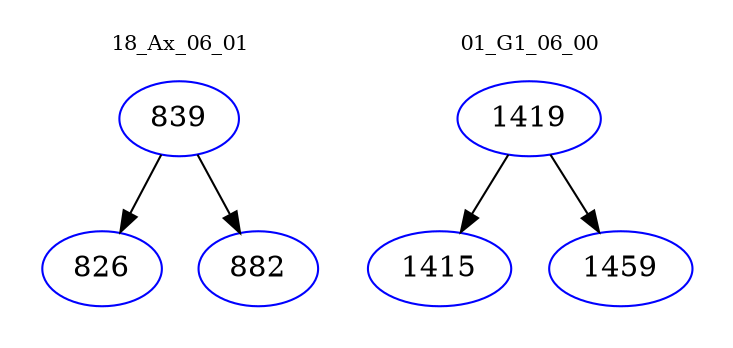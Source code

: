 digraph{
subgraph cluster_0 {
color = white
label = "18_Ax_06_01";
fontsize=10;
T0_839 [label="839", color="blue"]
T0_839 -> T0_826 [color="black"]
T0_826 [label="826", color="blue"]
T0_839 -> T0_882 [color="black"]
T0_882 [label="882", color="blue"]
}
subgraph cluster_1 {
color = white
label = "01_G1_06_00";
fontsize=10;
T1_1419 [label="1419", color="blue"]
T1_1419 -> T1_1415 [color="black"]
T1_1415 [label="1415", color="blue"]
T1_1419 -> T1_1459 [color="black"]
T1_1459 [label="1459", color="blue"]
}
}
